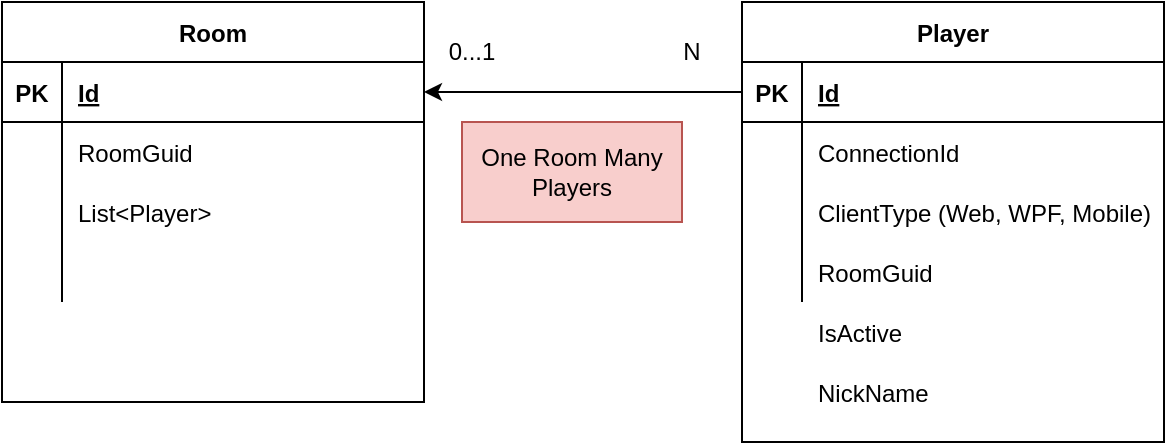 <mxfile version="20.0.1" type="device"><diagram id="mRWFKx4TEfn2hywwve_c" name="Dbase-Relations"><mxGraphModel dx="1381" dy="756" grid="1" gridSize="10" guides="1" tooltips="1" connect="1" arrows="1" fold="1" page="1" pageScale="1" pageWidth="827" pageHeight="1169" math="0" shadow="0"><root><mxCell id="0"/><mxCell id="1" parent="0"/><mxCell id="aYSLSnKmyWZA9tKL2JpI-1" value="Player" style="shape=table;startSize=30;container=1;collapsible=1;childLayout=tableLayout;fixedRows=1;rowLines=0;fontStyle=1;align=center;resizeLast=1;" vertex="1" parent="1"><mxGeometry x="410" y="40" width="211" height="220" as="geometry"/></mxCell><mxCell id="aYSLSnKmyWZA9tKL2JpI-2" value="" style="shape=tableRow;horizontal=0;startSize=0;swimlaneHead=0;swimlaneBody=0;fillColor=none;collapsible=0;dropTarget=0;points=[[0,0.5],[1,0.5]];portConstraint=eastwest;top=0;left=0;right=0;bottom=1;" vertex="1" parent="aYSLSnKmyWZA9tKL2JpI-1"><mxGeometry y="30" width="211" height="30" as="geometry"/></mxCell><mxCell id="aYSLSnKmyWZA9tKL2JpI-3" value="PK" style="shape=partialRectangle;connectable=0;fillColor=none;top=0;left=0;bottom=0;right=0;fontStyle=1;overflow=hidden;" vertex="1" parent="aYSLSnKmyWZA9tKL2JpI-2"><mxGeometry width="30" height="30" as="geometry"><mxRectangle width="30" height="30" as="alternateBounds"/></mxGeometry></mxCell><mxCell id="aYSLSnKmyWZA9tKL2JpI-4" value="Id" style="shape=partialRectangle;connectable=0;fillColor=none;top=0;left=0;bottom=0;right=0;align=left;spacingLeft=6;fontStyle=5;overflow=hidden;" vertex="1" parent="aYSLSnKmyWZA9tKL2JpI-2"><mxGeometry x="30" width="181" height="30" as="geometry"><mxRectangle width="181" height="30" as="alternateBounds"/></mxGeometry></mxCell><mxCell id="aYSLSnKmyWZA9tKL2JpI-5" value="" style="shape=tableRow;horizontal=0;startSize=0;swimlaneHead=0;swimlaneBody=0;fillColor=none;collapsible=0;dropTarget=0;points=[[0,0.5],[1,0.5]];portConstraint=eastwest;top=0;left=0;right=0;bottom=0;" vertex="1" parent="aYSLSnKmyWZA9tKL2JpI-1"><mxGeometry y="60" width="211" height="30" as="geometry"/></mxCell><mxCell id="aYSLSnKmyWZA9tKL2JpI-6" value="" style="shape=partialRectangle;connectable=0;fillColor=none;top=0;left=0;bottom=0;right=0;editable=1;overflow=hidden;" vertex="1" parent="aYSLSnKmyWZA9tKL2JpI-5"><mxGeometry width="30" height="30" as="geometry"><mxRectangle width="30" height="30" as="alternateBounds"/></mxGeometry></mxCell><mxCell id="aYSLSnKmyWZA9tKL2JpI-7" value="ConnectionId" style="shape=partialRectangle;connectable=0;fillColor=none;top=0;left=0;bottom=0;right=0;align=left;spacingLeft=6;overflow=hidden;" vertex="1" parent="aYSLSnKmyWZA9tKL2JpI-5"><mxGeometry x="30" width="181" height="30" as="geometry"><mxRectangle width="181" height="30" as="alternateBounds"/></mxGeometry></mxCell><mxCell id="aYSLSnKmyWZA9tKL2JpI-8" value="" style="shape=tableRow;horizontal=0;startSize=0;swimlaneHead=0;swimlaneBody=0;fillColor=none;collapsible=0;dropTarget=0;points=[[0,0.5],[1,0.5]];portConstraint=eastwest;top=0;left=0;right=0;bottom=0;" vertex="1" parent="aYSLSnKmyWZA9tKL2JpI-1"><mxGeometry y="90" width="211" height="30" as="geometry"/></mxCell><mxCell id="aYSLSnKmyWZA9tKL2JpI-9" value="" style="shape=partialRectangle;connectable=0;fillColor=none;top=0;left=0;bottom=0;right=0;editable=1;overflow=hidden;" vertex="1" parent="aYSLSnKmyWZA9tKL2JpI-8"><mxGeometry width="30" height="30" as="geometry"><mxRectangle width="30" height="30" as="alternateBounds"/></mxGeometry></mxCell><mxCell id="aYSLSnKmyWZA9tKL2JpI-10" value="ClientType (Web, WPF, Mobile)" style="shape=partialRectangle;connectable=0;fillColor=none;top=0;left=0;bottom=0;right=0;align=left;spacingLeft=6;overflow=hidden;" vertex="1" parent="aYSLSnKmyWZA9tKL2JpI-8"><mxGeometry x="30" width="181" height="30" as="geometry"><mxRectangle width="181" height="30" as="alternateBounds"/></mxGeometry></mxCell><mxCell id="aYSLSnKmyWZA9tKL2JpI-11" value="" style="shape=tableRow;horizontal=0;startSize=0;swimlaneHead=0;swimlaneBody=0;fillColor=none;collapsible=0;dropTarget=0;points=[[0,0.5],[1,0.5]];portConstraint=eastwest;top=0;left=0;right=0;bottom=0;" vertex="1" parent="aYSLSnKmyWZA9tKL2JpI-1"><mxGeometry y="120" width="211" height="30" as="geometry"/></mxCell><mxCell id="aYSLSnKmyWZA9tKL2JpI-12" value="" style="shape=partialRectangle;connectable=0;fillColor=none;top=0;left=0;bottom=0;right=0;editable=1;overflow=hidden;" vertex="1" parent="aYSLSnKmyWZA9tKL2JpI-11"><mxGeometry width="30" height="30" as="geometry"><mxRectangle width="30" height="30" as="alternateBounds"/></mxGeometry></mxCell><mxCell id="aYSLSnKmyWZA9tKL2JpI-13" value="RoomGuid" style="shape=partialRectangle;connectable=0;fillColor=none;top=0;left=0;bottom=0;right=0;align=left;spacingLeft=6;overflow=hidden;" vertex="1" parent="aYSLSnKmyWZA9tKL2JpI-11"><mxGeometry x="30" width="181" height="30" as="geometry"><mxRectangle width="181" height="30" as="alternateBounds"/></mxGeometry></mxCell><mxCell id="aYSLSnKmyWZA9tKL2JpI-14" value="IsActive" style="shape=partialRectangle;connectable=0;fillColor=none;top=0;left=0;bottom=0;right=0;align=left;spacingLeft=6;overflow=hidden;" vertex="1" parent="1"><mxGeometry x="440" y="190" width="181" height="30" as="geometry"><mxRectangle width="181" height="30" as="alternateBounds"/></mxGeometry></mxCell><mxCell id="aYSLSnKmyWZA9tKL2JpI-15" value="Room" style="shape=table;startSize=30;container=1;collapsible=1;childLayout=tableLayout;fixedRows=1;rowLines=0;fontStyle=1;align=center;resizeLast=1;" vertex="1" parent="1"><mxGeometry x="40" y="40" width="211" height="200" as="geometry"/></mxCell><mxCell id="aYSLSnKmyWZA9tKL2JpI-16" value="" style="shape=tableRow;horizontal=0;startSize=0;swimlaneHead=0;swimlaneBody=0;fillColor=none;collapsible=0;dropTarget=0;points=[[0,0.5],[1,0.5]];portConstraint=eastwest;top=0;left=0;right=0;bottom=1;" vertex="1" parent="aYSLSnKmyWZA9tKL2JpI-15"><mxGeometry y="30" width="211" height="30" as="geometry"/></mxCell><mxCell id="aYSLSnKmyWZA9tKL2JpI-17" value="PK" style="shape=partialRectangle;connectable=0;fillColor=none;top=0;left=0;bottom=0;right=0;fontStyle=1;overflow=hidden;" vertex="1" parent="aYSLSnKmyWZA9tKL2JpI-16"><mxGeometry width="30" height="30" as="geometry"><mxRectangle width="30" height="30" as="alternateBounds"/></mxGeometry></mxCell><mxCell id="aYSLSnKmyWZA9tKL2JpI-18" value="Id" style="shape=partialRectangle;connectable=0;fillColor=none;top=0;left=0;bottom=0;right=0;align=left;spacingLeft=6;fontStyle=5;overflow=hidden;" vertex="1" parent="aYSLSnKmyWZA9tKL2JpI-16"><mxGeometry x="30" width="181" height="30" as="geometry"><mxRectangle width="181" height="30" as="alternateBounds"/></mxGeometry></mxCell><mxCell id="aYSLSnKmyWZA9tKL2JpI-19" value="" style="shape=tableRow;horizontal=0;startSize=0;swimlaneHead=0;swimlaneBody=0;fillColor=none;collapsible=0;dropTarget=0;points=[[0,0.5],[1,0.5]];portConstraint=eastwest;top=0;left=0;right=0;bottom=0;" vertex="1" parent="aYSLSnKmyWZA9tKL2JpI-15"><mxGeometry y="60" width="211" height="30" as="geometry"/></mxCell><mxCell id="aYSLSnKmyWZA9tKL2JpI-20" value="" style="shape=partialRectangle;connectable=0;fillColor=none;top=0;left=0;bottom=0;right=0;editable=1;overflow=hidden;" vertex="1" parent="aYSLSnKmyWZA9tKL2JpI-19"><mxGeometry width="30" height="30" as="geometry"><mxRectangle width="30" height="30" as="alternateBounds"/></mxGeometry></mxCell><mxCell id="aYSLSnKmyWZA9tKL2JpI-21" value="RoomGuid" style="shape=partialRectangle;connectable=0;fillColor=none;top=0;left=0;bottom=0;right=0;align=left;spacingLeft=6;overflow=hidden;" vertex="1" parent="aYSLSnKmyWZA9tKL2JpI-19"><mxGeometry x="30" width="181" height="30" as="geometry"><mxRectangle width="181" height="30" as="alternateBounds"/></mxGeometry></mxCell><mxCell id="aYSLSnKmyWZA9tKL2JpI-22" value="" style="shape=tableRow;horizontal=0;startSize=0;swimlaneHead=0;swimlaneBody=0;fillColor=none;collapsible=0;dropTarget=0;points=[[0,0.5],[1,0.5]];portConstraint=eastwest;top=0;left=0;right=0;bottom=0;" vertex="1" parent="aYSLSnKmyWZA9tKL2JpI-15"><mxGeometry y="90" width="211" height="30" as="geometry"/></mxCell><mxCell id="aYSLSnKmyWZA9tKL2JpI-23" value="" style="shape=partialRectangle;connectable=0;fillColor=none;top=0;left=0;bottom=0;right=0;editable=1;overflow=hidden;" vertex="1" parent="aYSLSnKmyWZA9tKL2JpI-22"><mxGeometry width="30" height="30" as="geometry"><mxRectangle width="30" height="30" as="alternateBounds"/></mxGeometry></mxCell><mxCell id="aYSLSnKmyWZA9tKL2JpI-24" value="List&lt;Player&gt;" style="shape=partialRectangle;connectable=0;fillColor=none;top=0;left=0;bottom=0;right=0;align=left;spacingLeft=6;overflow=hidden;" vertex="1" parent="aYSLSnKmyWZA9tKL2JpI-22"><mxGeometry x="30" width="181" height="30" as="geometry"><mxRectangle width="181" height="30" as="alternateBounds"/></mxGeometry></mxCell><mxCell id="aYSLSnKmyWZA9tKL2JpI-25" value="" style="shape=tableRow;horizontal=0;startSize=0;swimlaneHead=0;swimlaneBody=0;fillColor=none;collapsible=0;dropTarget=0;points=[[0,0.5],[1,0.5]];portConstraint=eastwest;top=0;left=0;right=0;bottom=0;" vertex="1" parent="aYSLSnKmyWZA9tKL2JpI-15"><mxGeometry y="120" width="211" height="30" as="geometry"/></mxCell><mxCell id="aYSLSnKmyWZA9tKL2JpI-26" value="" style="shape=partialRectangle;connectable=0;fillColor=none;top=0;left=0;bottom=0;right=0;editable=1;overflow=hidden;" vertex="1" parent="aYSLSnKmyWZA9tKL2JpI-25"><mxGeometry width="30" height="30" as="geometry"><mxRectangle width="30" height="30" as="alternateBounds"/></mxGeometry></mxCell><mxCell id="aYSLSnKmyWZA9tKL2JpI-27" value="" style="shape=partialRectangle;connectable=0;fillColor=none;top=0;left=0;bottom=0;right=0;align=left;spacingLeft=6;overflow=hidden;" vertex="1" parent="aYSLSnKmyWZA9tKL2JpI-25"><mxGeometry x="30" width="181" height="30" as="geometry"><mxRectangle width="181" height="30" as="alternateBounds"/></mxGeometry></mxCell><mxCell id="aYSLSnKmyWZA9tKL2JpI-28" value="NickName" style="shape=partialRectangle;connectable=0;fillColor=none;top=0;left=0;bottom=0;right=0;align=left;spacingLeft=6;overflow=hidden;" vertex="1" parent="1"><mxGeometry x="440" y="220" width="181" height="30" as="geometry"><mxRectangle width="181" height="30" as="alternateBounds"/></mxGeometry></mxCell><mxCell id="aYSLSnKmyWZA9tKL2JpI-44" value="One Room Many Players" style="text;html=1;strokeColor=#b85450;fillColor=#f8cecc;align=center;verticalAlign=middle;whiteSpace=wrap;rounded=0;" vertex="1" parent="1"><mxGeometry x="270" y="100" width="110" height="50" as="geometry"/></mxCell><mxCell id="aYSLSnKmyWZA9tKL2JpI-45" value="" style="endArrow=classic;html=1;rounded=0;entryX=1;entryY=0.5;entryDx=0;entryDy=0;exitX=0;exitY=0.5;exitDx=0;exitDy=0;" edge="1" parent="1" source="aYSLSnKmyWZA9tKL2JpI-2" target="aYSLSnKmyWZA9tKL2JpI-16"><mxGeometry width="50" height="50" relative="1" as="geometry"><mxPoint x="680" y="190" as="sourcePoint"/><mxPoint x="730" y="140" as="targetPoint"/></mxGeometry></mxCell><mxCell id="aYSLSnKmyWZA9tKL2JpI-46" value="N" style="text;html=1;strokeColor=none;fillColor=none;align=center;verticalAlign=middle;whiteSpace=wrap;rounded=0;" vertex="1" parent="1"><mxGeometry x="370" y="50" width="30" height="30" as="geometry"/></mxCell><mxCell id="aYSLSnKmyWZA9tKL2JpI-47" value="0...1" style="text;html=1;strokeColor=none;fillColor=none;align=center;verticalAlign=middle;whiteSpace=wrap;rounded=0;" vertex="1" parent="1"><mxGeometry x="260" y="50" width="30" height="30" as="geometry"/></mxCell></root></mxGraphModel></diagram></mxfile>
